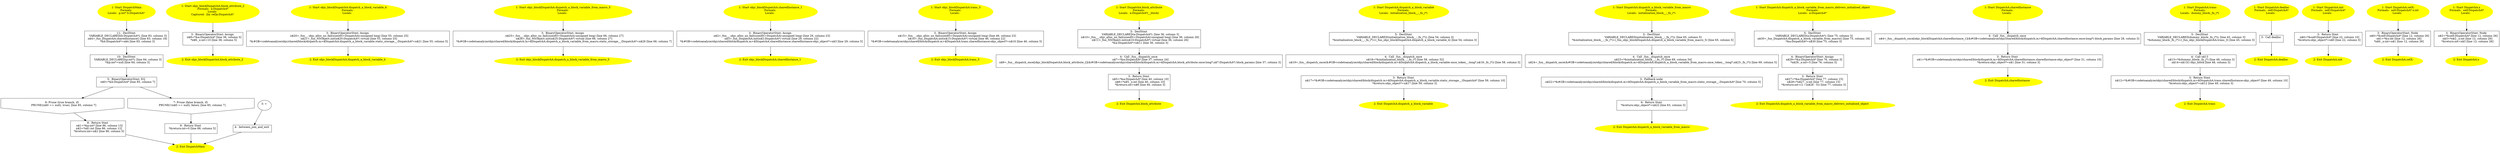 /* @generated */
digraph cfg {
"DispatchMain.f6461dbdaeaf9a114cbe40f5f72fbb3f_1" [label="1: Start DispatchMain\nFormals: \nLocals:  p:int* b:DispatchA* \n  " color=yellow style=filled]
	

	 "DispatchMain.f6461dbdaeaf9a114cbe40f5f72fbb3f_1" -> "DispatchMain.f6461dbdaeaf9a114cbe40f5f72fbb3f_11" ;
"DispatchMain.f6461dbdaeaf9a114cbe40f5f72fbb3f_2" [label="2: Exit DispatchMain \n  " color=yellow style=filled]
	

"DispatchMain.f6461dbdaeaf9a114cbe40f5f72fbb3f_3" [label="3: + \n  " ]
	

	 "DispatchMain.f6461dbdaeaf9a114cbe40f5f72fbb3f_3" -> "DispatchMain.f6461dbdaeaf9a114cbe40f5f72fbb3f_4" ;
"DispatchMain.f6461dbdaeaf9a114cbe40f5f72fbb3f_4" [label="4:  between_join_and_exit \n  " shape="box"]
	

	 "DispatchMain.f6461dbdaeaf9a114cbe40f5f72fbb3f_4" -> "DispatchMain.f6461dbdaeaf9a114cbe40f5f72fbb3f_2" ;
"DispatchMain.f6461dbdaeaf9a114cbe40f5f72fbb3f_5" [label="5:  BinaryOperatorStmt: EQ \n   n$0=*&b:DispatchA* [line 85, column 7]\n " shape="box"]
	

	 "DispatchMain.f6461dbdaeaf9a114cbe40f5f72fbb3f_5" -> "DispatchMain.f6461dbdaeaf9a114cbe40f5f72fbb3f_6" ;
	 "DispatchMain.f6461dbdaeaf9a114cbe40f5f72fbb3f_5" -> "DispatchMain.f6461dbdaeaf9a114cbe40f5f72fbb3f_7" ;
"DispatchMain.f6461dbdaeaf9a114cbe40f5f72fbb3f_6" [label="6: Prune (true branch, if) \n   PRUNE((n$0 == null), true); [line 85, column 7]\n " shape="invhouse"]
	

	 "DispatchMain.f6461dbdaeaf9a114cbe40f5f72fbb3f_6" -> "DispatchMain.f6461dbdaeaf9a114cbe40f5f72fbb3f_8" ;
"DispatchMain.f6461dbdaeaf9a114cbe40f5f72fbb3f_7" [label="7: Prune (false branch, if) \n   PRUNE(!(n$0 == null), false); [line 85, column 7]\n " shape="invhouse"]
	

	 "DispatchMain.f6461dbdaeaf9a114cbe40f5f72fbb3f_7" -> "DispatchMain.f6461dbdaeaf9a114cbe40f5f72fbb3f_9" ;
"DispatchMain.f6461dbdaeaf9a114cbe40f5f72fbb3f_8" [label="8:  Return Stmt \n   n$1=*&p:int* [line 86, column 13]\n  n$2=*n$1:int [line 86, column 12]\n  *&return:int=n$2 [line 86, column 5]\n " shape="box"]
	

	 "DispatchMain.f6461dbdaeaf9a114cbe40f5f72fbb3f_8" -> "DispatchMain.f6461dbdaeaf9a114cbe40f5f72fbb3f_2" ;
"DispatchMain.f6461dbdaeaf9a114cbe40f5f72fbb3f_9" [label="9:  Return Stmt \n   *&return:int=0 [line 88, column 5]\n " shape="box"]
	

	 "DispatchMain.f6461dbdaeaf9a114cbe40f5f72fbb3f_9" -> "DispatchMain.f6461dbdaeaf9a114cbe40f5f72fbb3f_2" ;
"DispatchMain.f6461dbdaeaf9a114cbe40f5f72fbb3f_10" [label="10:  DeclStmt \n   VARIABLE_DECLARED(p:int*); [line 84, column 3]\n  *&p:int*=null [line 84, column 3]\n " shape="box"]
	

	 "DispatchMain.f6461dbdaeaf9a114cbe40f5f72fbb3f_10" -> "DispatchMain.f6461dbdaeaf9a114cbe40f5f72fbb3f_5" ;
"DispatchMain.f6461dbdaeaf9a114cbe40f5f72fbb3f_11" [label="11:  DeclStmt \n   VARIABLE_DECLARED(b:DispatchA*); [line 83, column 3]\n  n$4=_fun_DispatchA.sharedInstance() [line 83, column 18]\n  *&b:DispatchA*=n$4 [line 83, column 3]\n " shape="box"]
	

	 "DispatchMain.f6461dbdaeaf9a114cbe40f5f72fbb3f_11" -> "DispatchMain.f6461dbdaeaf9a114cbe40f5f72fbb3f_10" ;
"objc_blockDispatchA.block_attribute_2(class DispatchA).fbb5956dc6c8f95a8f2ae751ac2b44a1_1" [label="1: Start objc_blockDispatchA.block_attribute_2\nFormals:  a:DispatchA*\nLocals: \nCaptured:  [by ref]a:DispatchA* \n  " color=yellow style=filled]
	

	 "objc_blockDispatchA.block_attribute_2(class DispatchA).fbb5956dc6c8f95a8f2ae751ac2b44a1_1" -> "objc_blockDispatchA.block_attribute_2(class DispatchA).fbb5956dc6c8f95a8f2ae751ac2b44a1_3" ;
"objc_blockDispatchA.block_attribute_2(class DispatchA).fbb5956dc6c8f95a8f2ae751ac2b44a1_2" [label="2: Exit objc_blockDispatchA.block_attribute_2 \n  " color=yellow style=filled]
	

"objc_blockDispatchA.block_attribute_2(class DispatchA).fbb5956dc6c8f95a8f2ae751ac2b44a1_3" [label="3:  BinaryOperatorStmt: Assign \n   n$8=*&a:DispatchA* [line 38, column 5]\n  *n$8._x:int=10 [line 38, column 5]\n " shape="box"]
	

	 "objc_blockDispatchA.block_attribute_2(class DispatchA).fbb5956dc6c8f95a8f2ae751ac2b44a1_3" -> "objc_blockDispatchA.block_attribute_2(class DispatchA).fbb5956dc6c8f95a8f2ae751ac2b44a1_2" ;
"objc_blockDispatchA.dispatch_a_block_variable_4.85a73921543aa13f4bc6d889cc185a8d_1" [label="1: Start objc_blockDispatchA.dispatch_a_block_variable_4\nFormals: \nLocals:  \n  " color=yellow style=filled]
	

	 "objc_blockDispatchA.dispatch_a_block_variable_4.85a73921543aa13f4bc6d889cc185a8d_1" -> "objc_blockDispatchA.dispatch_a_block_variable_4.85a73921543aa13f4bc6d889cc185a8d_3" ;
"objc_blockDispatchA.dispatch_a_block_variable_4.85a73921543aa13f4bc6d889cc185a8d_2" [label="2: Exit objc_blockDispatchA.dispatch_a_block_variable_4 \n  " color=yellow style=filled]
	

"objc_blockDispatchA.dispatch_a_block_variable_4.85a73921543aa13f4bc6d889cc185a8d_3" [label="3:  BinaryOperatorStmt: Assign \n   n$20=_fun___objc_alloc_no_fail(sizeof(t=DispatchA):unsigned long) [line 55, column 25]\n  n$21=_fun_NSObject.init(n$20:DispatchA*) virtual [line 55, column 25]\n  *&#GB<codetoanalyze/objc/shared/block/dispatch.m>$DispatchA.dispatch_a_block_variable.static_storage__:DispatchA*=n$21 [line 55, column 5]\n " shape="box"]
	

	 "objc_blockDispatchA.dispatch_a_block_variable_4.85a73921543aa13f4bc6d889cc185a8d_3" -> "objc_blockDispatchA.dispatch_a_block_variable_4.85a73921543aa13f4bc6d889cc185a8d_2" ;
"objc_blockDispatchA.dispatch_a_block_variable_from_macro_5.8b47e325760aa028beb8a7010bc38e1c_1" [label="1: Start objc_blockDispatchA.dispatch_a_block_variable_from_macro_5\nFormals: \nLocals:  \n  " color=yellow style=filled]
	

	 "objc_blockDispatchA.dispatch_a_block_variable_from_macro_5.8b47e325760aa028beb8a7010bc38e1c_1" -> "objc_blockDispatchA.dispatch_a_block_variable_from_macro_5.8b47e325760aa028beb8a7010bc38e1c_3" ;
"objc_blockDispatchA.dispatch_a_block_variable_from_macro_5.8b47e325760aa028beb8a7010bc38e1c_2" [label="2: Exit objc_blockDispatchA.dispatch_a_block_variable_from_macro_5 \n  " color=yellow style=filled]
	

"objc_blockDispatchA.dispatch_a_block_variable_from_macro_5.8b47e325760aa028beb8a7010bc38e1c_3" [label="3:  BinaryOperatorStmt: Assign \n   n$25=_fun___objc_alloc_no_fail(sizeof(t=DispatchA):unsigned long) [line 66, column 27]\n  n$26=_fun_NSObject.init(n$25:DispatchA*) virtual [line 66, column 27]\n  *&#GB<codetoanalyze/objc/shared/block/dispatch.m>$DispatchA.dispatch_a_block_variable_from_macro.static_storage__:DispatchA*=n$26 [line 66, column 7]\n " shape="box"]
	

	 "objc_blockDispatchA.dispatch_a_block_variable_from_macro_5.8b47e325760aa028beb8a7010bc38e1c_3" -> "objc_blockDispatchA.dispatch_a_block_variable_from_macro_5.8b47e325760aa028beb8a7010bc38e1c_2" ;
"objc_blockDispatchA.sharedInstance_1.1c7ccafb7c17643dbbe0027bd1749ee3_1" [label="1: Start objc_blockDispatchA.sharedInstance_1\nFormals: \nLocals:  \n  " color=yellow style=filled]
	

	 "objc_blockDispatchA.sharedInstance_1.1c7ccafb7c17643dbbe0027bd1749ee3_1" -> "objc_blockDispatchA.sharedInstance_1.1c7ccafb7c17643dbbe0027bd1749ee3_3" ;
"objc_blockDispatchA.sharedInstance_1.1c7ccafb7c17643dbbe0027bd1749ee3_2" [label="2: Exit objc_blockDispatchA.sharedInstance_1 \n  " color=yellow style=filled]
	

"objc_blockDispatchA.sharedInstance_1.1c7ccafb7c17643dbbe0027bd1749ee3_3" [label="3:  BinaryOperatorStmt: Assign \n   n$2=_fun___objc_alloc_no_fail(sizeof(t=DispatchA):unsigned long) [line 29, column 23]\n  n$3=_fun_DispatchA.init(n$2:DispatchA*) virtual [line 29, column 22]\n  *&#GB<codetoanalyze/objc/shared/block/dispatch.m>$DispatchA.sharedInstance.sharedInstance:objc_object*=n$3 [line 29, column 5]\n " shape="box"]
	

	 "objc_blockDispatchA.sharedInstance_1.1c7ccafb7c17643dbbe0027bd1749ee3_3" -> "objc_blockDispatchA.sharedInstance_1.1c7ccafb7c17643dbbe0027bd1749ee3_2" ;
"objc_blockDispatchA.trans_3.2993ae0bfb5e0ec6d91c5c53d1084592_1" [label="1: Start objc_blockDispatchA.trans_3\nFormals: \nLocals:  \n  " color=yellow style=filled]
	

	 "objc_blockDispatchA.trans_3.2993ae0bfb5e0ec6d91c5c53d1084592_1" -> "objc_blockDispatchA.trans_3.2993ae0bfb5e0ec6d91c5c53d1084592_3" ;
"objc_blockDispatchA.trans_3.2993ae0bfb5e0ec6d91c5c53d1084592_2" [label="2: Exit objc_blockDispatchA.trans_3 \n  " color=yellow style=filled]
	

"objc_blockDispatchA.trans_3.2993ae0bfb5e0ec6d91c5c53d1084592_3" [label="3:  BinaryOperatorStmt: Assign \n   n$15=_fun___objc_alloc_no_fail(sizeof(t=DispatchA):unsigned long) [line 46, column 23]\n  n$16=_fun_DispatchA.init(n$15:DispatchA*) virtual [line 46, column 22]\n  *&#GB<codetoanalyze/objc/shared/block/dispatch.m>$DispatchA.trans.sharedInstance:objc_object*=n$16 [line 46, column 5]\n " shape="box"]
	

	 "objc_blockDispatchA.trans_3.2993ae0bfb5e0ec6d91c5c53d1084592_3" -> "objc_blockDispatchA.trans_3.2993ae0bfb5e0ec6d91c5c53d1084592_2" ;
"block_attribute#DispatchA#class.df997e345dbf19ec3438c667c942e14a_1" [label="1: Start DispatchA.block_attribute\nFormals: \nLocals:  a:DispatchA*(__block) \n  " color=yellow style=filled]
	

	 "block_attribute#DispatchA#class.df997e345dbf19ec3438c667c942e14a_1" -> "block_attribute#DispatchA#class.df997e345dbf19ec3438c667c942e14a_5" ;
"block_attribute#DispatchA#class.df997e345dbf19ec3438c667c942e14a_2" [label="2: Exit DispatchA.block_attribute \n  " color=yellow style=filled]
	

"block_attribute#DispatchA#class.df997e345dbf19ec3438c667c942e14a_3" [label="3:  Return Stmt \n   n$5=*&a:DispatchA* [line 40, column 10]\n  n$6=*n$5._x:int [line 40, column 10]\n  *&return:int=n$6 [line 40, column 3]\n " shape="box"]
	

	 "block_attribute#DispatchA#class.df997e345dbf19ec3438c667c942e14a_3" -> "block_attribute#DispatchA#class.df997e345dbf19ec3438c667c942e14a_2" ;
"block_attribute#DispatchA#class.df997e345dbf19ec3438c667c942e14a_4" [label="4:  Call _fun__dispatch_once \n   n$7=*&a:DispatchA* [line 37, column 24]\n  n$9=_fun__dispatch_once[objc_blockDispatchA.block_attribute_2](&#GB<codetoanalyze/objc/shared/block/dispatch.m>$DispatchA.block_attribute.once:long*,n$7:DispatchA*) block_params [line 37, column 3]\n " shape="box"]
	

	 "block_attribute#DispatchA#class.df997e345dbf19ec3438c667c942e14a_4" -> "block_attribute#DispatchA#class.df997e345dbf19ec3438c667c942e14a_3" ;
"block_attribute#DispatchA#class.df997e345dbf19ec3438c667c942e14a_5" [label="5:  DeclStmt \n   VARIABLE_DECLARED(a:DispatchA*); [line 36, column 3]\n  n$10=_fun___objc_alloc_no_fail(sizeof(t=DispatchA):unsigned long) [line 36, column 26]\n  n$11=_fun_NSObject.init(n$10:DispatchA*) virtual [line 36, column 26]\n  *&a:DispatchA*=n$11 [line 36, column 3]\n " shape="box"]
	

	 "block_attribute#DispatchA#class.df997e345dbf19ec3438c667c942e14a_5" -> "block_attribute#DispatchA#class.df997e345dbf19ec3438c667c942e14a_4" ;
"dispatch_a_block_variable#DispatchA#class.3cc12dd22127281b8293b7c046d21bb2_1" [label="1: Start DispatchA.dispatch_a_block_variable\nFormals: \nLocals:  initialization_block__:_fn_(*) \n  " color=yellow style=filled]
	

	 "dispatch_a_block_variable#DispatchA#class.3cc12dd22127281b8293b7c046d21bb2_1" -> "dispatch_a_block_variable#DispatchA#class.3cc12dd22127281b8293b7c046d21bb2_5" ;
"dispatch_a_block_variable#DispatchA#class.3cc12dd22127281b8293b7c046d21bb2_2" [label="2: Exit DispatchA.dispatch_a_block_variable \n  " color=yellow style=filled]
	

"dispatch_a_block_variable#DispatchA#class.3cc12dd22127281b8293b7c046d21bb2_3" [label="3:  Return Stmt \n   n$17=*&#GB<codetoanalyze/objc/shared/block/dispatch.m>$DispatchA.dispatch_a_block_variable.static_storage__:DispatchA* [line 59, column 10]\n  *&return:objc_object*=n$17 [line 59, column 3]\n " shape="box"]
	

	 "dispatch_a_block_variable#DispatchA#class.3cc12dd22127281b8293b7c046d21bb2_3" -> "dispatch_a_block_variable#DispatchA#class.3cc12dd22127281b8293b7c046d21bb2_2" ;
"dispatch_a_block_variable#DispatchA#class.3cc12dd22127281b8293b7c046d21bb2_4" [label="4:  Call _fun__dispatch_once \n   n$18=*&initialization_block__:_fn_(*) [line 58, column 32]\n  n$19=_fun__dispatch_once(&#GB<codetoanalyze/objc/shared/block/dispatch.m>$DispatchA.dispatch_a_block_variable.once_token__:long*,n$18:_fn_(*)) [line 58, column 3]\n " shape="box"]
	

	 "dispatch_a_block_variable#DispatchA#class.3cc12dd22127281b8293b7c046d21bb2_4" -> "dispatch_a_block_variable#DispatchA#class.3cc12dd22127281b8293b7c046d21bb2_3" ;
"dispatch_a_block_variable#DispatchA#class.3cc12dd22127281b8293b7c046d21bb2_5" [label="5:  DeclStmt \n   VARIABLE_DECLARED(initialization_block__:_fn_(*)); [line 54, column 3]\n  *&initialization_block__:_fn_(*)=(_fun_objc_blockDispatchA.dispatch_a_block_variable_4) [line 54, column 3]\n " shape="box"]
	

	 "dispatch_a_block_variable#DispatchA#class.3cc12dd22127281b8293b7c046d21bb2_5" -> "dispatch_a_block_variable#DispatchA#class.3cc12dd22127281b8293b7c046d21bb2_4" ;
"dispatch_a_block_variable_from_macro#DispatchA#class.92567a38d5ab3cf637f72030b1097441_1" [label="1: Start DispatchA.dispatch_a_block_variable_from_macro\nFormals: \nLocals:  initialization_block__:_fn_(*) \n  " color=yellow style=filled]
	

	 "dispatch_a_block_variable_from_macro#DispatchA#class.92567a38d5ab3cf637f72030b1097441_1" -> "dispatch_a_block_variable_from_macro#DispatchA#class.92567a38d5ab3cf637f72030b1097441_5" ;
"dispatch_a_block_variable_from_macro#DispatchA#class.92567a38d5ab3cf637f72030b1097441_2" [label="2: Exit DispatchA.dispatch_a_block_variable_from_macro \n  " color=yellow style=filled]
	

"dispatch_a_block_variable_from_macro#DispatchA#class.92567a38d5ab3cf637f72030b1097441_3" [label="3:  Fallback node \n   n$22=*&#GB<codetoanalyze/objc/shared/block/dispatch.m>$DispatchA.dispatch_a_block_variable_from_macro.static_storage__:DispatchA* [line 70, column 5]\n " shape="box"]
	

	 "dispatch_a_block_variable_from_macro#DispatchA#class.92567a38d5ab3cf637f72030b1097441_3" -> "dispatch_a_block_variable_from_macro#DispatchA#class.92567a38d5ab3cf637f72030b1097441_6" ;
"dispatch_a_block_variable_from_macro#DispatchA#class.92567a38d5ab3cf637f72030b1097441_4" [label="4:  Call _fun__dispatch_once \n   n$23=*&initialization_block__:_fn_(*) [line 69, column 34]\n  n$24=_fun__dispatch_once(&#GB<codetoanalyze/objc/shared/block/dispatch.m>$DispatchA.dispatch_a_block_variable_from_macro.once_token__:long*,n$23:_fn_(*)) [line 69, column 5]\n " shape="box"]
	

	 "dispatch_a_block_variable_from_macro#DispatchA#class.92567a38d5ab3cf637f72030b1097441_4" -> "dispatch_a_block_variable_from_macro#DispatchA#class.92567a38d5ab3cf637f72030b1097441_3" ;
"dispatch_a_block_variable_from_macro#DispatchA#class.92567a38d5ab3cf637f72030b1097441_5" [label="5:  DeclStmt \n   VARIABLE_DECLARED(initialization_block__:_fn_(*)); [line 65, column 5]\n  *&initialization_block__:_fn_(*)=(_fun_objc_blockDispatchA.dispatch_a_block_variable_from_macro_5) [line 65, column 5]\n " shape="box"]
	

	 "dispatch_a_block_variable_from_macro#DispatchA#class.92567a38d5ab3cf637f72030b1097441_5" -> "dispatch_a_block_variable_from_macro#DispatchA#class.92567a38d5ab3cf637f72030b1097441_4" ;
"dispatch_a_block_variable_from_macro#DispatchA#class.92567a38d5ab3cf637f72030b1097441_6" [label="6:  Return Stmt \n   *&return:objc_object*=n$22 [line 63, column 3]\n " shape="box"]
	

	 "dispatch_a_block_variable_from_macro#DispatchA#class.92567a38d5ab3cf637f72030b1097441_6" -> "dispatch_a_block_variable_from_macro#DispatchA#class.92567a38d5ab3cf637f72030b1097441_2" ;
"dispatch_a_block_variable_from_macro_delivers_initialised_object#DispatchA#class.a58ef5afb5e1e9480b49788e2400c52c_1" [label="1: Start DispatchA.dispatch_a_block_variable_from_macro_delivers_initialised_object\nFormals: \nLocals:  a:DispatchA* \n  " color=yellow style=filled]
	

	 "dispatch_a_block_variable_from_macro_delivers_initialised_object#DispatchA#class.a58ef5afb5e1e9480b49788e2400c52c_1" -> "dispatch_a_block_variable_from_macro_delivers_initialised_object#DispatchA#class.a58ef5afb5e1e9480b49788e2400c52c_5" ;
"dispatch_a_block_variable_from_macro_delivers_initialised_object#DispatchA#class.a58ef5afb5e1e9480b49788e2400c52c_2" [label="2: Exit DispatchA.dispatch_a_block_variable_from_macro_delivers_initialised_object \n  " color=yellow style=filled]
	

"dispatch_a_block_variable_from_macro_delivers_initialised_object#DispatchA#class.a58ef5afb5e1e9480b49788e2400c52c_3" [label="3:  Return Stmt \n   n$27=*&a:DispatchA* [line 77, column 15]\n  n$28=*n$27._x:int [line 77, column 15]\n  *&return:int=(1 / (n$28 - 5)) [line 77, column 3]\n " shape="box"]
	

	 "dispatch_a_block_variable_from_macro_delivers_initialised_object#DispatchA#class.a58ef5afb5e1e9480b49788e2400c52c_3" -> "dispatch_a_block_variable_from_macro_delivers_initialised_object#DispatchA#class.a58ef5afb5e1e9480b49788e2400c52c_2" ;
"dispatch_a_block_variable_from_macro_delivers_initialised_object#DispatchA#class.a58ef5afb5e1e9480b49788e2400c52c_4" [label="4:  BinaryOperatorStmt: Assign \n   n$29=*&a:DispatchA* [line 76, column 3]\n  *n$29._x:int=5 [line 76, column 3]\n " shape="box"]
	

	 "dispatch_a_block_variable_from_macro_delivers_initialised_object#DispatchA#class.a58ef5afb5e1e9480b49788e2400c52c_4" -> "dispatch_a_block_variable_from_macro_delivers_initialised_object#DispatchA#class.a58ef5afb5e1e9480b49788e2400c52c_3" ;
"dispatch_a_block_variable_from_macro_delivers_initialised_object#DispatchA#class.a58ef5afb5e1e9480b49788e2400c52c_5" [label="5:  DeclStmt \n   VARIABLE_DECLARED(a:DispatchA*); [line 75, column 3]\n  n$30=_fun_DispatchA.dispatch_a_block_variable_from_macro() [line 75, column 18]\n  *&a:DispatchA*=n$30 [line 75, column 3]\n " shape="box"]
	

	 "dispatch_a_block_variable_from_macro_delivers_initialised_object#DispatchA#class.a58ef5afb5e1e9480b49788e2400c52c_5" -> "dispatch_a_block_variable_from_macro_delivers_initialised_object#DispatchA#class.a58ef5afb5e1e9480b49788e2400c52c_4" ;
"sharedInstance#DispatchA#class.8992c6086d1ce5c225093940f62386ac_1" [label="1: Start DispatchA.sharedInstance\nFormals: \nLocals:  \n  " color=yellow style=filled]
	

	 "sharedInstance#DispatchA#class.8992c6086d1ce5c225093940f62386ac_1" -> "sharedInstance#DispatchA#class.8992c6086d1ce5c225093940f62386ac_4" ;
"sharedInstance#DispatchA#class.8992c6086d1ce5c225093940f62386ac_2" [label="2: Exit DispatchA.sharedInstance \n  " color=yellow style=filled]
	

"sharedInstance#DispatchA#class.8992c6086d1ce5c225093940f62386ac_3" [label="3:  Return Stmt \n   n$1=*&#GB<codetoanalyze/objc/shared/block/dispatch.m>$DispatchA.sharedInstance.sharedInstance:objc_object* [line 31, column 10]\n  *&return:objc_object*=n$1 [line 31, column 3]\n " shape="box"]
	

	 "sharedInstance#DispatchA#class.8992c6086d1ce5c225093940f62386ac_3" -> "sharedInstance#DispatchA#class.8992c6086d1ce5c225093940f62386ac_2" ;
"sharedInstance#DispatchA#class.8992c6086d1ce5c225093940f62386ac_4" [label="4:  Call _fun__dispatch_once \n   n$4=_fun__dispatch_once[objc_blockDispatchA.sharedInstance_1](&#GB<codetoanalyze/objc/shared/block/dispatch.m>$DispatchA.sharedInstance.once:long*) block_params [line 28, column 3]\n " shape="box"]
	

	 "sharedInstance#DispatchA#class.8992c6086d1ce5c225093940f62386ac_4" -> "sharedInstance#DispatchA#class.8992c6086d1ce5c225093940f62386ac_3" ;
"trans#DispatchA#class.23f9d908a87deca79c235bc76ca6e941_1" [label="1: Start DispatchA.trans\nFormals: \nLocals:  dummy_block:_fn_(*) \n  " color=yellow style=filled]
	

	 "trans#DispatchA#class.23f9d908a87deca79c235bc76ca6e941_1" -> "trans#DispatchA#class.23f9d908a87deca79c235bc76ca6e941_5" ;
"trans#DispatchA#class.23f9d908a87deca79c235bc76ca6e941_2" [label="2: Exit DispatchA.trans \n  " color=yellow style=filled]
	

"trans#DispatchA#class.23f9d908a87deca79c235bc76ca6e941_3" [label="3:  Return Stmt \n   n$12=*&#GB<codetoanalyze/objc/shared/block/dispatch.m>$DispatchA.trans.sharedInstance:objc_object* [line 49, column 10]\n  *&return:objc_object*=n$12 [line 49, column 3]\n " shape="box"]
	

	 "trans#DispatchA#class.23f9d908a87deca79c235bc76ca6e941_3" -> "trans#DispatchA#class.23f9d908a87deca79c235bc76ca6e941_2" ;
"trans#DispatchA#class.23f9d908a87deca79c235bc76ca6e941_4" [label="4:  Call n$13 \n   n$13=*&dummy_block:_fn_(*) [line 48, column 3]\n  n$14=n$13() objc_block [line 48, column 3]\n " shape="box"]
	

	 "trans#DispatchA#class.23f9d908a87deca79c235bc76ca6e941_4" -> "trans#DispatchA#class.23f9d908a87deca79c235bc76ca6e941_3" ;
"trans#DispatchA#class.23f9d908a87deca79c235bc76ca6e941_5" [label="5:  DeclStmt \n   VARIABLE_DECLARED(dummy_block:_fn_(*)); [line 45, column 3]\n  *&dummy_block:_fn_(*)=(_fun_objc_blockDispatchA.trans_3) [line 45, column 3]\n " shape="box"]
	

	 "trans#DispatchA#class.23f9d908a87deca79c235bc76ca6e941_5" -> "trans#DispatchA#class.23f9d908a87deca79c235bc76ca6e941_4" ;
"dealloc#DispatchA#instance.efcbb5cd324f6ef16ae8c5197a17f974_1" [label="1: Start DispatchA.dealloc\nFormals:  self:DispatchA*\nLocals:  \n  " color=yellow style=filled]
	

	 "dealloc#DispatchA#instance.efcbb5cd324f6ef16ae8c5197a17f974_1" -> "dealloc#DispatchA#instance.efcbb5cd324f6ef16ae8c5197a17f974_3" ;
"dealloc#DispatchA#instance.efcbb5cd324f6ef16ae8c5197a17f974_2" [label="2: Exit DispatchA.dealloc \n  " color=yellow style=filled]
	

"dealloc#DispatchA#instance.efcbb5cd324f6ef16ae8c5197a17f974_3" [label="3:  Call dealloc \n  " shape="box"]
	

	 "dealloc#DispatchA#instance.efcbb5cd324f6ef16ae8c5197a17f974_3" -> "dealloc#DispatchA#instance.efcbb5cd324f6ef16ae8c5197a17f974_2" ;
"init#DispatchA#instance.ff6c7b9a5a49bb46493519a4290a6582_1" [label="1: Start DispatchA.init\nFormals:  self:DispatchA*\nLocals:  \n  " color=yellow style=filled]
	

	 "init#DispatchA#instance.ff6c7b9a5a49bb46493519a4290a6582_1" -> "init#DispatchA#instance.ff6c7b9a5a49bb46493519a4290a6582_3" ;
"init#DispatchA#instance.ff6c7b9a5a49bb46493519a4290a6582_2" [label="2: Exit DispatchA.init \n  " color=yellow style=filled]
	

"init#DispatchA#instance.ff6c7b9a5a49bb46493519a4290a6582_3" [label="3:  Return Stmt \n   n$0=*&self:DispatchA* [line 22, column 10]\n  *&return:objc_object*=n$0 [line 22, column 3]\n " shape="box"]
	

	 "init#DispatchA#instance.ff6c7b9a5a49bb46493519a4290a6582_3" -> "init#DispatchA#instance.ff6c7b9a5a49bb46493519a4290a6582_2" ;
"setX:#DispatchA#instance.b6cea284a46ba947192a21fbc276649b_1" [label="1: Start DispatchA.setX:\nFormals:  self:DispatchA* x:int\nLocals:  \n  " color=yellow style=filled]
	

	 "setX:#DispatchA#instance.b6cea284a46ba947192a21fbc276649b_1" -> "setX:#DispatchA#instance.b6cea284a46ba947192a21fbc276649b_3" ;
"setX:#DispatchA#instance.b6cea284a46ba947192a21fbc276649b_2" [label="2: Exit DispatchA.setX: \n  " color=yellow style=filled]
	

"setX:#DispatchA#instance.b6cea284a46ba947192a21fbc276649b_3" [label="3:  BinaryOperatorStmt: Node \n   n$0=*&self:DispatchA* [line 12, column 26]\n  n$1=*&x:int [line 12, column 26]\n  *n$0._x:int=n$1 [line 12, column 26]\n " shape="box"]
	

	 "setX:#DispatchA#instance.b6cea284a46ba947192a21fbc276649b_3" -> "setX:#DispatchA#instance.b6cea284a46ba947192a21fbc276649b_2" ;
"x#DispatchA#instance.f9f4a74f4e170606d41e9af1e202a966_1" [label="1: Start DispatchA.x\nFormals:  self:DispatchA*\nLocals:  \n  " color=yellow style=filled]
	

	 "x#DispatchA#instance.f9f4a74f4e170606d41e9af1e202a966_1" -> "x#DispatchA#instance.f9f4a74f4e170606d41e9af1e202a966_3" ;
"x#DispatchA#instance.f9f4a74f4e170606d41e9af1e202a966_2" [label="2: Exit DispatchA.x \n  " color=yellow style=filled]
	

"x#DispatchA#instance.f9f4a74f4e170606d41e9af1e202a966_3" [label="3:  BinaryOperatorStmt: Node \n   n$2=*&self:DispatchA* [line 12, column 26]\n  n$3=*n$2._x:int [line 12, column 26]\n  *&return:int=n$3 [line 12, column 26]\n " shape="box"]
	

	 "x#DispatchA#instance.f9f4a74f4e170606d41e9af1e202a966_3" -> "x#DispatchA#instance.f9f4a74f4e170606d41e9af1e202a966_2" ;
}
